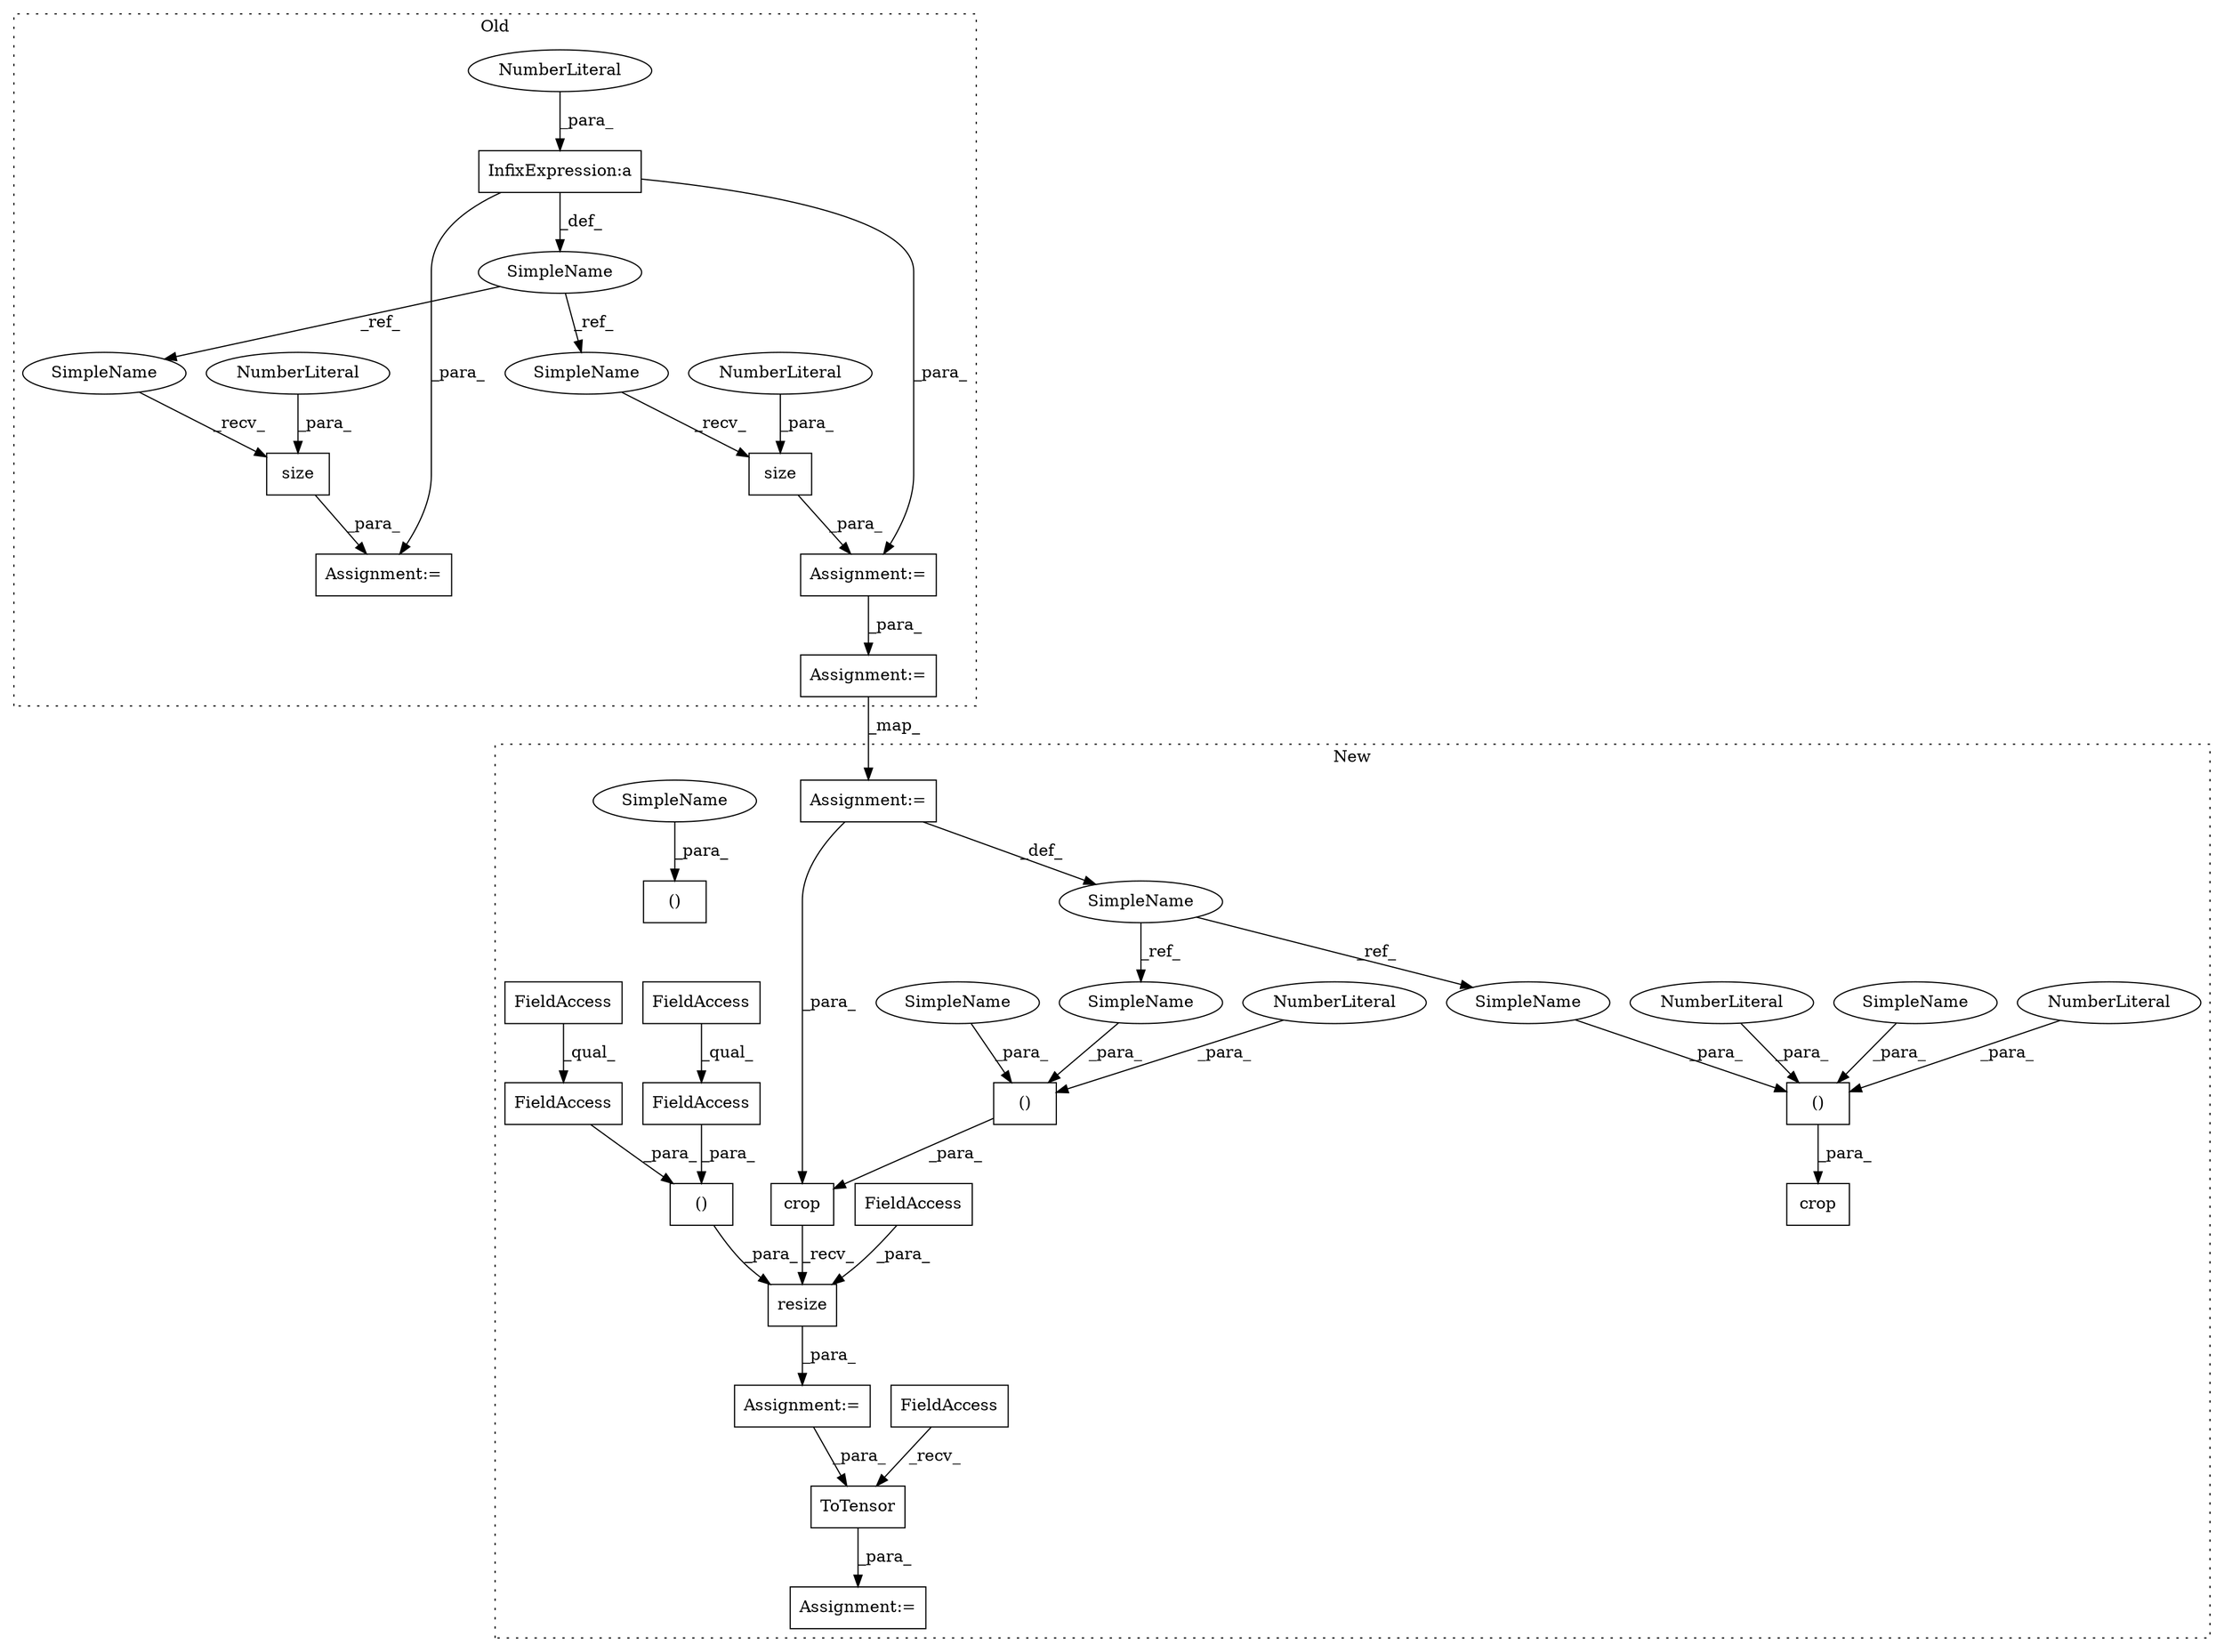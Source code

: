 digraph G {
subgraph cluster0 {
1 [label="size" a="32" s="1074,1080" l="5,1" shape="box"];
3 [label="InfixExpression:a" a="27" s="962" l="3" shape="box"];
5 [label="NumberLiteral" a="34" s="965" l="1" shape="ellipse"];
6 [label="NumberLiteral" a="34" s="1079" l="1" shape="ellipse"];
9 [label="size" a="32" s="1116,1122" l="5,1" shape="box"];
10 [label="NumberLiteral" a="34" s="1121" l="1" shape="ellipse"];
17 [label="SimpleName" a="42" s="1019" l="2" shape="ellipse"];
22 [label="Assignment:=" a="7" s="1088" l="1" shape="box"];
28 [label="Assignment:=" a="7" s="1070" l="1" shape="box"];
30 [label="Assignment:=" a="7" s="1112" l="1" shape="box"];
37 [label="SimpleName" a="42" s="1071" l="2" shape="ellipse"];
38 [label="SimpleName" a="42" s="1113" l="2" shape="ellipse"];
label = "Old";
style="dotted";
}
subgraph cluster1 {
2 [label="crop" a="32" s="1029,1083" l="10,2" shape="box"];
4 [label="()" a="106" s="1039" l="44" shape="box"];
7 [label="NumberLiteral" a="34" s="1039" l="1" shape="ellipse"];
8 [label="NumberLiteral" a="34" s="1053" l="1" shape="ellipse"];
11 [label="()" a="106" s="1182" l="44" shape="box"];
12 [label="NumberLiteral" a="34" s="1197" l="1" shape="ellipse"];
13 [label="()" a="106" s="975" l="15" shape="box"];
14 [label="ToTensor" a="32" s="1377,1387" l="9,1" shape="box"];
15 [label="()" a="106" s="1241" l="47" shape="box"];
16 [label="SimpleName" a="42" s="1005" l="2" shape="ellipse"];
18 [label="FieldAccess" a="22" s="1271" l="17" shape="box"];
19 [label="FieldAccess" a="22" s="1241" l="17" shape="box"];
20 [label="FieldAccess" a="22" s="1271" l="8" shape="box"];
21 [label="Assignment:=" a="7" s="1007" l="1" shape="box"];
23 [label="FieldAccess" a="22" s="1354" l="11" shape="box"];
24 [label="FieldAccess" a="22" s="1241" l="8" shape="box"];
25 [label="resize" a="32" s="1229,1303" l="12,1" shape="box"];
26 [label="FieldAccess" a="22" s="1290" l="13" shape="box"];
27 [label="Assignment:=" a="7" s="1168" l="1" shape="box"];
29 [label="Assignment:=" a="7" s="1353" l="1" shape="box"];
31 [label="crop" a="32" s="1172,1226" l="10,2" shape="box"];
32 [label="SimpleName" a="42" s="1182" l="2" shape="ellipse"];
33 [label="SimpleName" a="42" s="1067" l="2" shape="ellipse"];
34 [label="SimpleName" a="42" s="989" l="1" shape="ellipse"];
35 [label="SimpleName" a="42" s="1225" l="1" shape="ellipse"];
36 [label="SimpleName" a="42" s="1082" l="1" shape="ellipse"];
label = "New";
style="dotted";
}
1 -> 28 [label="_para_"];
3 -> 17 [label="_def_"];
3 -> 30 [label="_para_"];
3 -> 28 [label="_para_"];
4 -> 2 [label="_para_"];
5 -> 3 [label="_para_"];
6 -> 1 [label="_para_"];
7 -> 4 [label="_para_"];
8 -> 4 [label="_para_"];
9 -> 30 [label="_para_"];
10 -> 9 [label="_para_"];
11 -> 31 [label="_para_"];
12 -> 11 [label="_para_"];
14 -> 29 [label="_para_"];
15 -> 25 [label="_para_"];
16 -> 33 [label="_ref_"];
16 -> 32 [label="_ref_"];
17 -> 37 [label="_ref_"];
17 -> 38 [label="_ref_"];
18 -> 15 [label="_para_"];
19 -> 15 [label="_para_"];
20 -> 18 [label="_qual_"];
21 -> 16 [label="_def_"];
21 -> 31 [label="_para_"];
22 -> 21 [label="_map_"];
23 -> 14 [label="_recv_"];
24 -> 19 [label="_qual_"];
25 -> 27 [label="_para_"];
26 -> 25 [label="_para_"];
27 -> 14 [label="_para_"];
28 -> 22 [label="_para_"];
31 -> 25 [label="_recv_"];
32 -> 11 [label="_para_"];
33 -> 4 [label="_para_"];
34 -> 13 [label="_para_"];
35 -> 11 [label="_para_"];
36 -> 4 [label="_para_"];
37 -> 1 [label="_recv_"];
38 -> 9 [label="_recv_"];
}